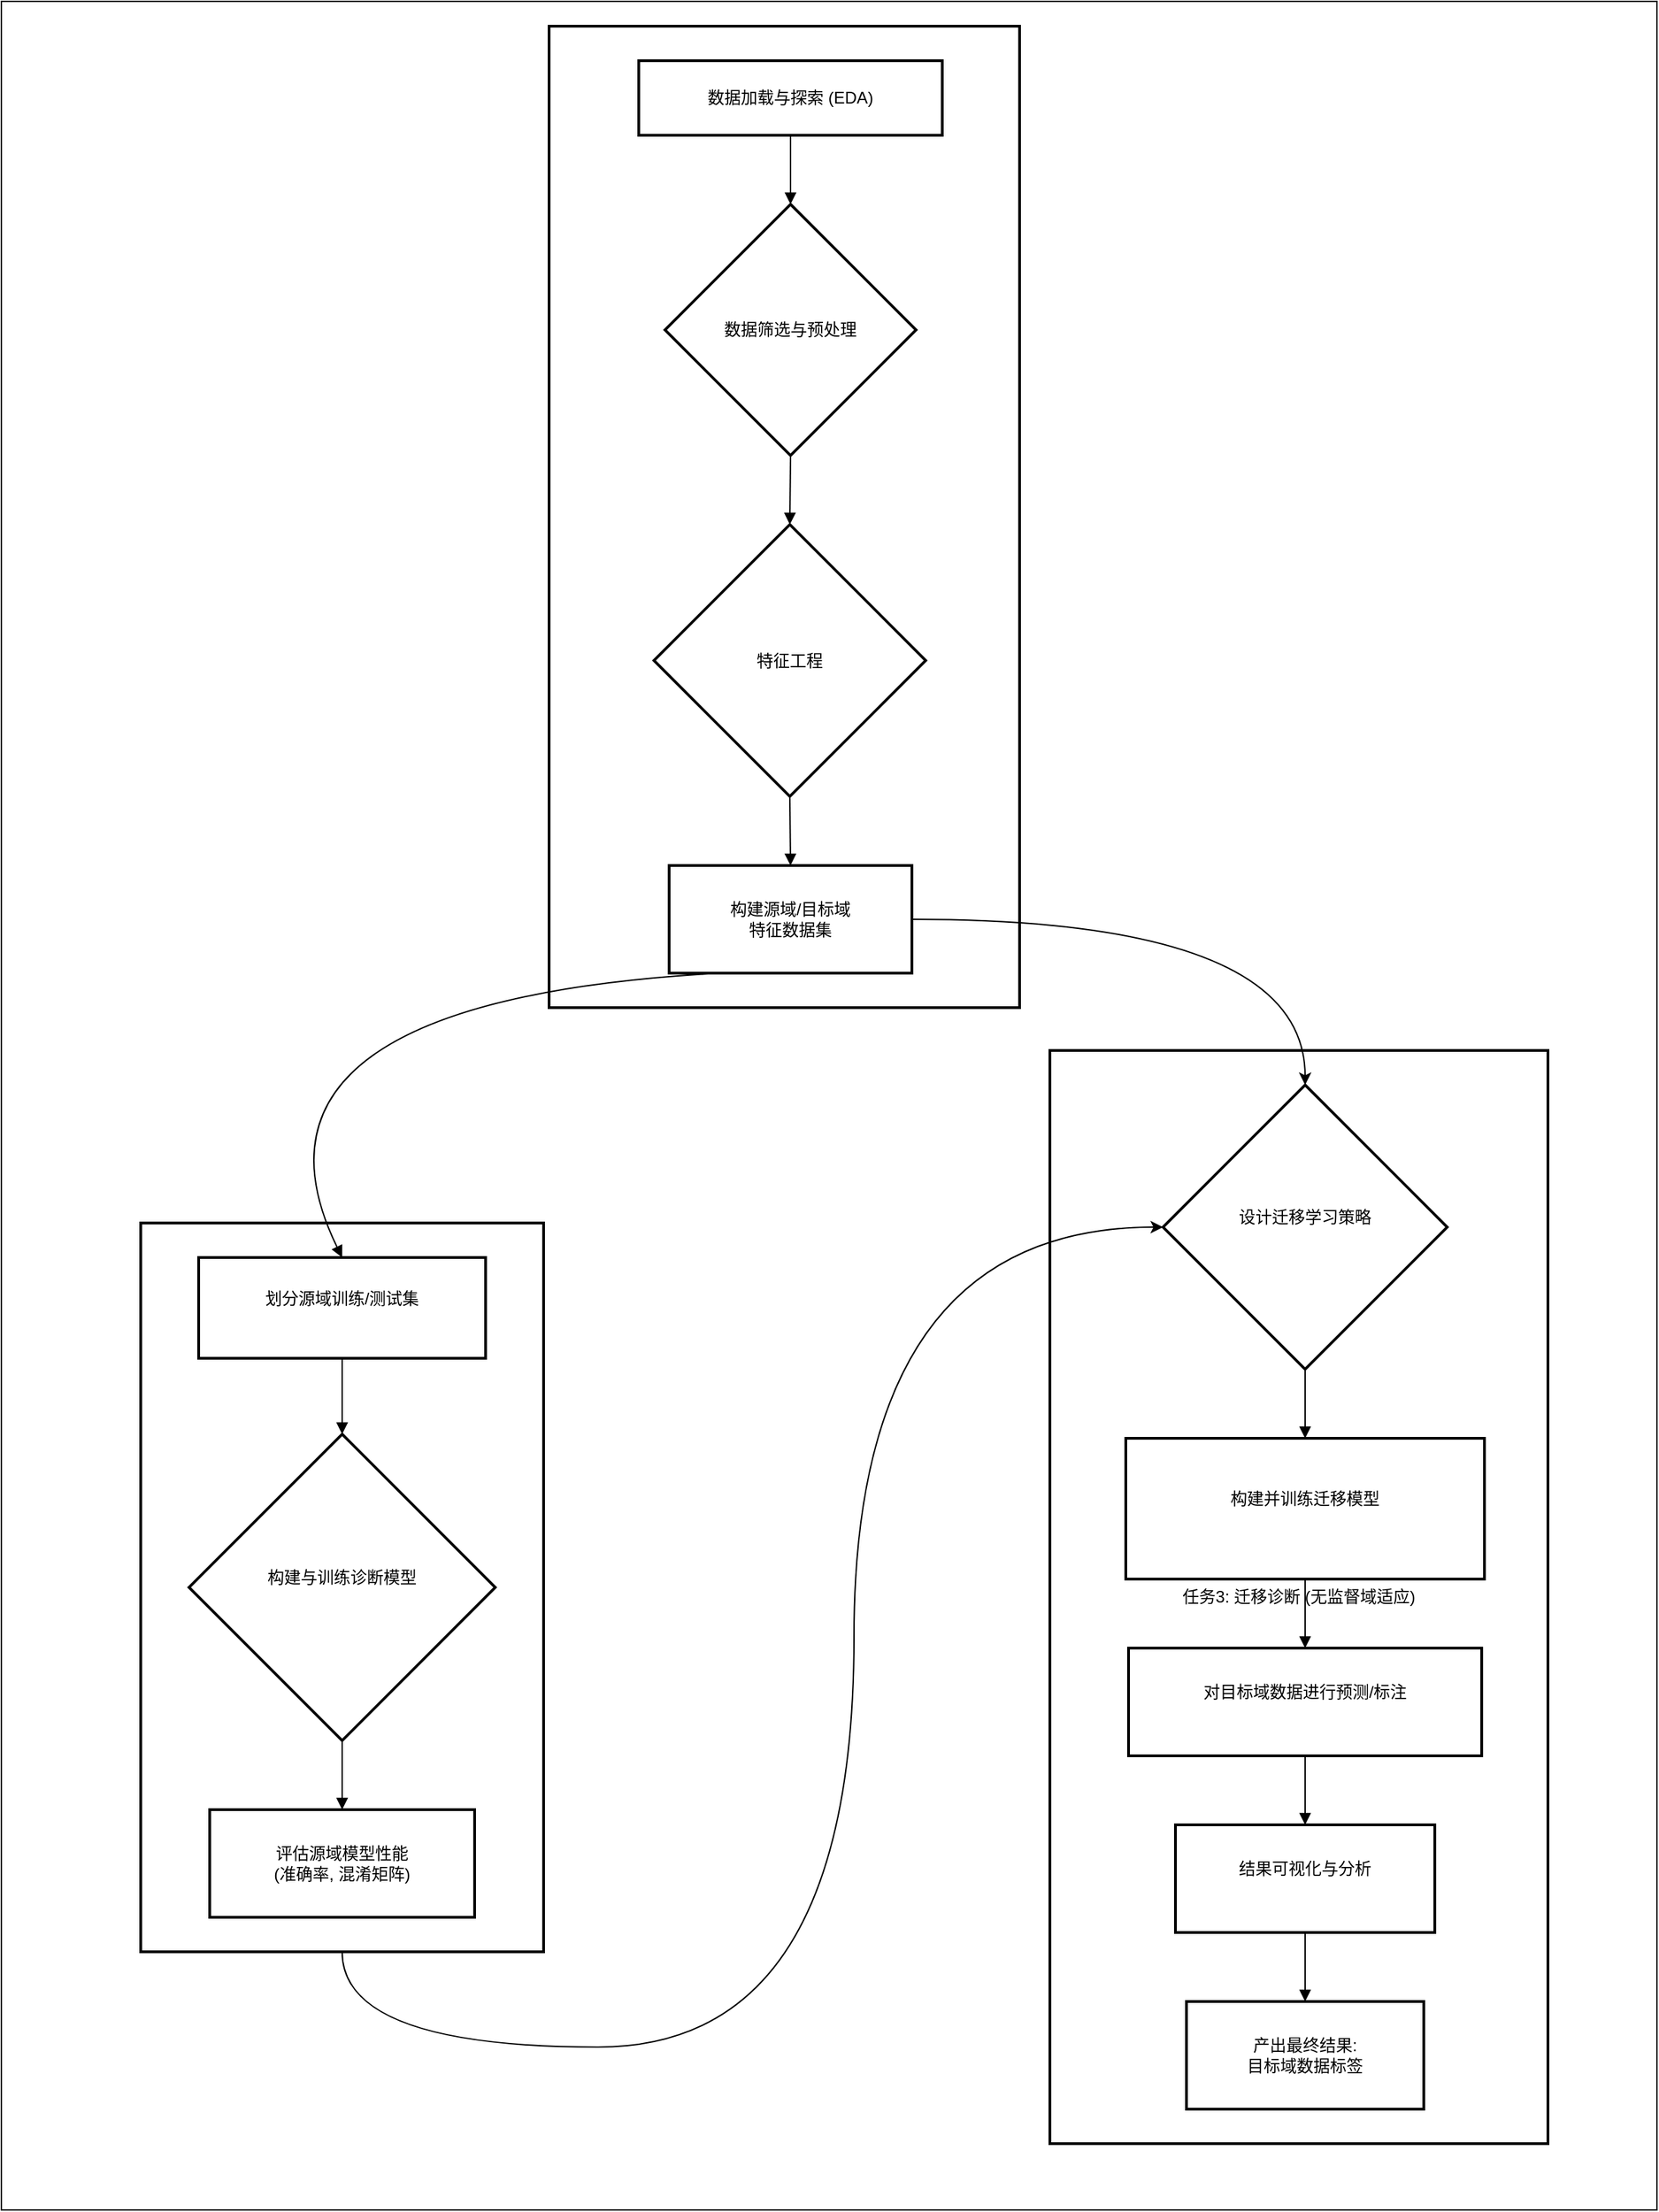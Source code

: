 <mxfile version="28.2.5">
  <diagram name="Page-1" id="I7xtc7wnvBy_3ZLGlDBQ">
    <mxGraphModel dx="4445" dy="3498" grid="0" gridSize="10" guides="1" tooltips="1" connect="1" arrows="1" fold="1" page="1" pageScale="1" pageWidth="1169" pageHeight="1654" math="0" shadow="0">
      <root>
        <mxCell id="0" />
        <mxCell id="1" parent="0" />
        <mxCell id="NLVVy7SueaKOH46BOh9u-35" value="" style="rounded=0;whiteSpace=wrap;html=1;movable=0;resizable=0;rotatable=0;deletable=0;editable=0;locked=1;connectable=0;" vertex="1" parent="1">
          <mxGeometry x="-1077" y="-11" width="1200" height="1600" as="geometry" />
        </mxCell>
        <mxCell id="NLVVy7SueaKOH46BOh9u-1" value="任务3: 迁移诊断 (无监督域适应)" style="whiteSpace=wrap;strokeWidth=2;" vertex="1" parent="1">
          <mxGeometry x="-317" y="749" width="361" height="792" as="geometry" />
        </mxCell>
        <mxCell id="NLVVy7SueaKOH46BOh9u-37" style="edgeStyle=orthogonalEdgeStyle;rounded=0;orthogonalLoop=1;jettySize=auto;html=1;exitX=0.5;exitY=1;exitDx=0;exitDy=0;curved=1;" edge="1" parent="1" source="NLVVy7SueaKOH46BOh9u-2" target="NLVVy7SueaKOH46BOh9u-11">
          <mxGeometry relative="1" as="geometry">
            <Array as="points">
              <mxPoint x="-830" y="1471" />
              <mxPoint x="-459" y="1471" />
              <mxPoint x="-459" y="877" />
            </Array>
          </mxGeometry>
        </mxCell>
        <mxCell id="NLVVy7SueaKOH46BOh9u-2" value="任务2: 源域故障诊断" style="whiteSpace=wrap;strokeWidth=2;" vertex="1" parent="1">
          <mxGeometry x="-976" y="874" width="292" height="528" as="geometry" />
        </mxCell>
        <mxCell id="NLVVy7SueaKOH46BOh9u-3" value="" style="whiteSpace=wrap;strokeWidth=2;" vertex="1" parent="1">
          <mxGeometry x="-680" y="7" width="341" height="711" as="geometry" />
        </mxCell>
        <mxCell id="NLVVy7SueaKOH46BOh9u-4" value="数据加载与探索 (EDA)" style="whiteSpace=wrap;strokeWidth=2;" vertex="1" parent="1">
          <mxGeometry x="-615" y="32" width="220" height="54" as="geometry" />
        </mxCell>
        <mxCell id="NLVVy7SueaKOH46BOh9u-5" value="数据筛选与预处理" style="rhombus;strokeWidth=2;whiteSpace=wrap;" vertex="1" parent="1">
          <mxGeometry x="-596" y="136" width="182" height="182" as="geometry" />
        </mxCell>
        <mxCell id="NLVVy7SueaKOH46BOh9u-6" value="特征工程" style="rhombus;strokeWidth=2;whiteSpace=wrap;" vertex="1" parent="1">
          <mxGeometry x="-604" y="368" width="197" height="197" as="geometry" />
        </mxCell>
        <mxCell id="NLVVy7SueaKOH46BOh9u-33" style="edgeStyle=orthogonalEdgeStyle;rounded=0;orthogonalLoop=1;jettySize=auto;html=1;exitX=1;exitY=0.5;exitDx=0;exitDy=0;curved=1;" edge="1" parent="1" source="NLVVy7SueaKOH46BOh9u-7" target="NLVVy7SueaKOH46BOh9u-11">
          <mxGeometry relative="1" as="geometry" />
        </mxCell>
        <mxCell id="NLVVy7SueaKOH46BOh9u-7" value="构建源域/目标域&#xa;特征数据集" style="whiteSpace=wrap;strokeWidth=2;" vertex="1" parent="1">
          <mxGeometry x="-593" y="615" width="176" height="78" as="geometry" />
        </mxCell>
        <mxCell id="NLVVy7SueaKOH46BOh9u-8" value="划分源域训练/测试集&#xa;" style="whiteSpace=wrap;strokeWidth=2;" vertex="1" parent="1">
          <mxGeometry x="-934" y="899" width="208" height="73" as="geometry" />
        </mxCell>
        <mxCell id="NLVVy7SueaKOH46BOh9u-9" value="构建与训练诊断模型&#xa;" style="rhombus;strokeWidth=2;whiteSpace=wrap;" vertex="1" parent="1">
          <mxGeometry x="-941" y="1027" width="222" height="222" as="geometry" />
        </mxCell>
        <mxCell id="NLVVy7SueaKOH46BOh9u-10" value="评估源域模型性能&#xa;(准确率, 混淆矩阵)" style="whiteSpace=wrap;strokeWidth=2;" vertex="1" parent="1">
          <mxGeometry x="-926" y="1299" width="192" height="78" as="geometry" />
        </mxCell>
        <mxCell id="NLVVy7SueaKOH46BOh9u-11" value="设计迁移学习策略&#xa;" style="rhombus;strokeWidth=2;whiteSpace=wrap;" vertex="1" parent="1">
          <mxGeometry x="-235" y="774" width="206" height="206" as="geometry" />
        </mxCell>
        <mxCell id="NLVVy7SueaKOH46BOh9u-12" value="构建并训练迁移模型&#xa;" style="whiteSpace=wrap;strokeWidth=2;" vertex="1" parent="1">
          <mxGeometry x="-262" y="1030" width="260" height="102" as="geometry" />
        </mxCell>
        <mxCell id="NLVVy7SueaKOH46BOh9u-13" value="对目标域数据进行预测/标注&#xa;" style="whiteSpace=wrap;strokeWidth=2;" vertex="1" parent="1">
          <mxGeometry x="-260" y="1182" width="256" height="78" as="geometry" />
        </mxCell>
        <mxCell id="NLVVy7SueaKOH46BOh9u-14" value="结果可视化与分析&#xa;" style="whiteSpace=wrap;strokeWidth=2;" vertex="1" parent="1">
          <mxGeometry x="-226" y="1310" width="188" height="78" as="geometry" />
        </mxCell>
        <mxCell id="NLVVy7SueaKOH46BOh9u-15" value="产出最终结果:&#xa;目标域数据标签" style="whiteSpace=wrap;strokeWidth=2;" vertex="1" parent="1">
          <mxGeometry x="-218" y="1438" width="172" height="78" as="geometry" />
        </mxCell>
        <mxCell id="NLVVy7SueaKOH46BOh9u-16" value="" style="curved=1;startArrow=none;endArrow=block;exitX=0.5;exitY=1;entryX=0.5;entryY=0;rounded=0;" edge="1" parent="1" source="NLVVy7SueaKOH46BOh9u-4" target="NLVVy7SueaKOH46BOh9u-5">
          <mxGeometry relative="1" as="geometry">
            <Array as="points" />
          </mxGeometry>
        </mxCell>
        <mxCell id="NLVVy7SueaKOH46BOh9u-17" value="" style="curved=1;startArrow=none;endArrow=block;exitX=0.5;exitY=1;entryX=0.5;entryY=0;rounded=0;" edge="1" parent="1" source="NLVVy7SueaKOH46BOh9u-5" target="NLVVy7SueaKOH46BOh9u-6">
          <mxGeometry relative="1" as="geometry">
            <Array as="points" />
          </mxGeometry>
        </mxCell>
        <mxCell id="NLVVy7SueaKOH46BOh9u-18" value="" style="curved=1;startArrow=none;endArrow=block;exitX=0.5;exitY=1;entryX=0.5;entryY=0;rounded=0;" edge="1" parent="1" source="NLVVy7SueaKOH46BOh9u-6" target="NLVVy7SueaKOH46BOh9u-7">
          <mxGeometry relative="1" as="geometry">
            <Array as="points" />
          </mxGeometry>
        </mxCell>
        <mxCell id="NLVVy7SueaKOH46BOh9u-19" value="" style="curved=1;startArrow=none;endArrow=block;exitX=0.21;exitY=1;entryX=0.5;entryY=0;rounded=0;" edge="1" parent="1" source="NLVVy7SueaKOH46BOh9u-7" target="NLVVy7SueaKOH46BOh9u-8">
          <mxGeometry relative="1" as="geometry">
            <Array as="points">
              <mxPoint x="-921" y="713" />
            </Array>
          </mxGeometry>
        </mxCell>
        <mxCell id="NLVVy7SueaKOH46BOh9u-20" value="" style="curved=1;startArrow=none;endArrow=block;exitX=0.5;exitY=1;entryX=0.5;entryY=0;rounded=0;" edge="1" parent="1" source="NLVVy7SueaKOH46BOh9u-8" target="NLVVy7SueaKOH46BOh9u-9">
          <mxGeometry relative="1" as="geometry">
            <Array as="points" />
          </mxGeometry>
        </mxCell>
        <mxCell id="NLVVy7SueaKOH46BOh9u-21" value="" style="curved=1;startArrow=none;endArrow=block;exitX=0.5;exitY=1;entryX=0.5;entryY=0;rounded=0;" edge="1" parent="1" source="NLVVy7SueaKOH46BOh9u-9" target="NLVVy7SueaKOH46BOh9u-10">
          <mxGeometry relative="1" as="geometry">
            <Array as="points" />
          </mxGeometry>
        </mxCell>
        <mxCell id="NLVVy7SueaKOH46BOh9u-24" value="" style="curved=1;startArrow=none;endArrow=block;exitX=0.5;exitY=1;entryX=0.5;entryY=0;rounded=0;" edge="1" parent="1" source="NLVVy7SueaKOH46BOh9u-11" target="NLVVy7SueaKOH46BOh9u-12">
          <mxGeometry relative="1" as="geometry">
            <Array as="points" />
          </mxGeometry>
        </mxCell>
        <mxCell id="NLVVy7SueaKOH46BOh9u-25" value="" style="curved=1;startArrow=none;endArrow=block;exitX=0.5;exitY=1;entryX=0.5;entryY=0;rounded=0;" edge="1" parent="1" source="NLVVy7SueaKOH46BOh9u-12" target="NLVVy7SueaKOH46BOh9u-13">
          <mxGeometry relative="1" as="geometry">
            <Array as="points" />
          </mxGeometry>
        </mxCell>
        <mxCell id="NLVVy7SueaKOH46BOh9u-26" value="" style="curved=1;startArrow=none;endArrow=block;exitX=0.5;exitY=1;entryX=0.5;entryY=0;rounded=0;" edge="1" parent="1" source="NLVVy7SueaKOH46BOh9u-13" target="NLVVy7SueaKOH46BOh9u-14">
          <mxGeometry relative="1" as="geometry">
            <Array as="points" />
          </mxGeometry>
        </mxCell>
        <mxCell id="NLVVy7SueaKOH46BOh9u-27" value="" style="curved=1;startArrow=none;endArrow=block;exitX=0.5;exitY=1;entryX=0.5;entryY=0;rounded=0;" edge="1" parent="1" source="NLVVy7SueaKOH46BOh9u-14" target="NLVVy7SueaKOH46BOh9u-15">
          <mxGeometry relative="1" as="geometry">
            <Array as="points" />
          </mxGeometry>
        </mxCell>
      </root>
    </mxGraphModel>
  </diagram>
</mxfile>
